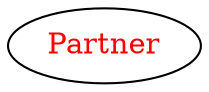 digraph dependencyGraph {
 concentrate=true;
 ranksep="2.0";
 rankdir="LR"; 
 splines="ortho";
"Partner" [fontcolor="red"];
}